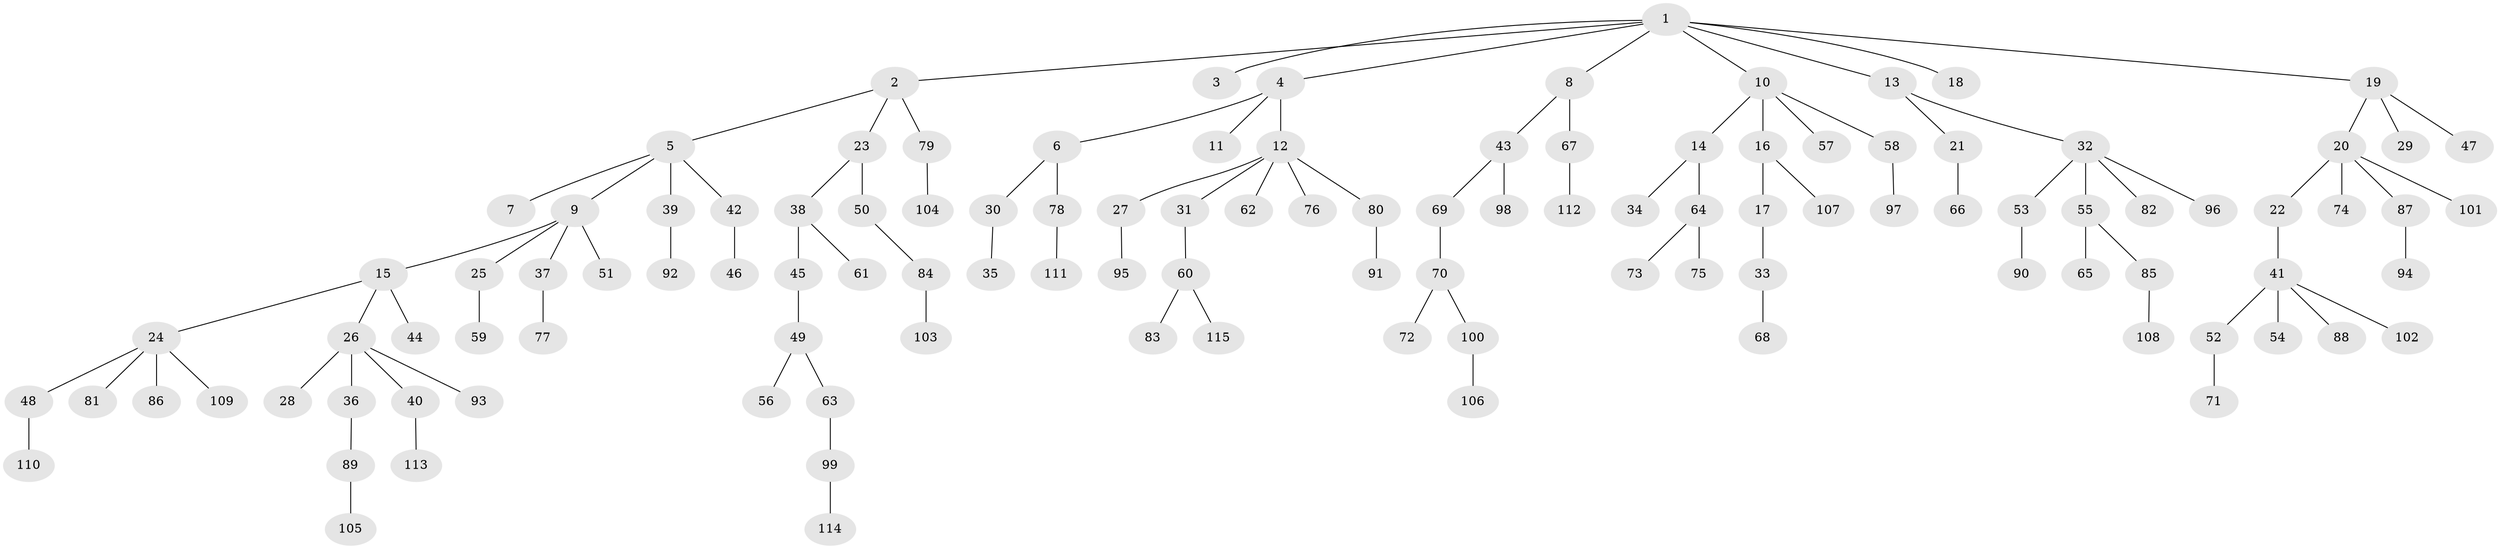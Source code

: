 // Generated by graph-tools (version 1.1) at 2025/02/03/09/25 03:02:22]
// undirected, 115 vertices, 114 edges
graph export_dot {
graph [start="1"]
  node [color=gray90,style=filled];
  1;
  2;
  3;
  4;
  5;
  6;
  7;
  8;
  9;
  10;
  11;
  12;
  13;
  14;
  15;
  16;
  17;
  18;
  19;
  20;
  21;
  22;
  23;
  24;
  25;
  26;
  27;
  28;
  29;
  30;
  31;
  32;
  33;
  34;
  35;
  36;
  37;
  38;
  39;
  40;
  41;
  42;
  43;
  44;
  45;
  46;
  47;
  48;
  49;
  50;
  51;
  52;
  53;
  54;
  55;
  56;
  57;
  58;
  59;
  60;
  61;
  62;
  63;
  64;
  65;
  66;
  67;
  68;
  69;
  70;
  71;
  72;
  73;
  74;
  75;
  76;
  77;
  78;
  79;
  80;
  81;
  82;
  83;
  84;
  85;
  86;
  87;
  88;
  89;
  90;
  91;
  92;
  93;
  94;
  95;
  96;
  97;
  98;
  99;
  100;
  101;
  102;
  103;
  104;
  105;
  106;
  107;
  108;
  109;
  110;
  111;
  112;
  113;
  114;
  115;
  1 -- 2;
  1 -- 3;
  1 -- 4;
  1 -- 8;
  1 -- 10;
  1 -- 13;
  1 -- 18;
  1 -- 19;
  2 -- 5;
  2 -- 23;
  2 -- 79;
  4 -- 6;
  4 -- 11;
  4 -- 12;
  5 -- 7;
  5 -- 9;
  5 -- 39;
  5 -- 42;
  6 -- 30;
  6 -- 78;
  8 -- 43;
  8 -- 67;
  9 -- 15;
  9 -- 25;
  9 -- 37;
  9 -- 51;
  10 -- 14;
  10 -- 16;
  10 -- 57;
  10 -- 58;
  12 -- 27;
  12 -- 31;
  12 -- 62;
  12 -- 76;
  12 -- 80;
  13 -- 21;
  13 -- 32;
  14 -- 34;
  14 -- 64;
  15 -- 24;
  15 -- 26;
  15 -- 44;
  16 -- 17;
  16 -- 107;
  17 -- 33;
  19 -- 20;
  19 -- 29;
  19 -- 47;
  20 -- 22;
  20 -- 74;
  20 -- 87;
  20 -- 101;
  21 -- 66;
  22 -- 41;
  23 -- 38;
  23 -- 50;
  24 -- 48;
  24 -- 81;
  24 -- 86;
  24 -- 109;
  25 -- 59;
  26 -- 28;
  26 -- 36;
  26 -- 40;
  26 -- 93;
  27 -- 95;
  30 -- 35;
  31 -- 60;
  32 -- 53;
  32 -- 55;
  32 -- 82;
  32 -- 96;
  33 -- 68;
  36 -- 89;
  37 -- 77;
  38 -- 45;
  38 -- 61;
  39 -- 92;
  40 -- 113;
  41 -- 52;
  41 -- 54;
  41 -- 88;
  41 -- 102;
  42 -- 46;
  43 -- 69;
  43 -- 98;
  45 -- 49;
  48 -- 110;
  49 -- 56;
  49 -- 63;
  50 -- 84;
  52 -- 71;
  53 -- 90;
  55 -- 65;
  55 -- 85;
  58 -- 97;
  60 -- 83;
  60 -- 115;
  63 -- 99;
  64 -- 73;
  64 -- 75;
  67 -- 112;
  69 -- 70;
  70 -- 72;
  70 -- 100;
  78 -- 111;
  79 -- 104;
  80 -- 91;
  84 -- 103;
  85 -- 108;
  87 -- 94;
  89 -- 105;
  99 -- 114;
  100 -- 106;
}
